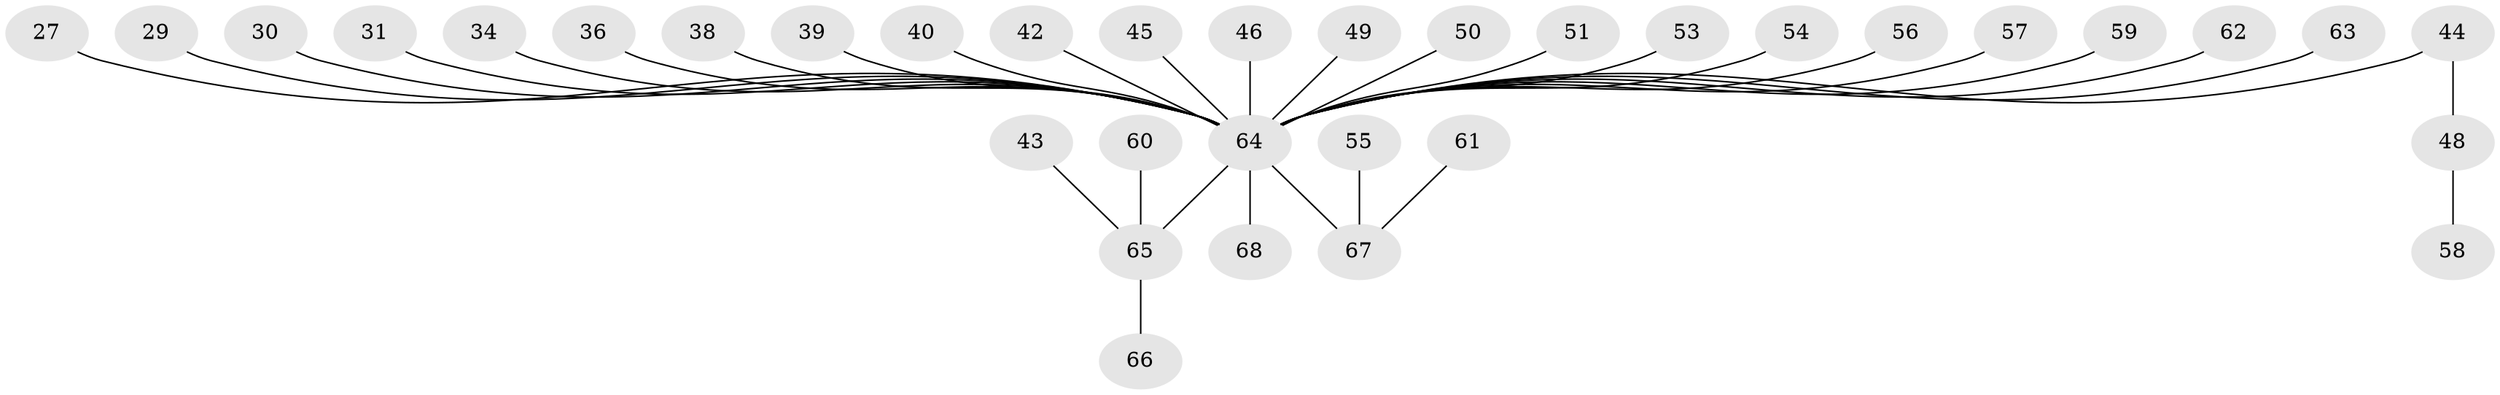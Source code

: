 // original degree distribution, {8: 0.014705882352941176, 3: 0.10294117647058823, 6: 0.029411764705882353, 5: 0.029411764705882353, 1: 0.5735294117647058, 4: 0.07352941176470588, 2: 0.17647058823529413}
// Generated by graph-tools (version 1.1) at 2025/56/03/04/25 21:56:44]
// undirected, 34 vertices, 33 edges
graph export_dot {
graph [start="1"]
  node [color=gray90,style=filled];
  27;
  29;
  30;
  31;
  34;
  36;
  38;
  39;
  40;
  42;
  43;
  44;
  45 [super="+41"];
  46;
  48;
  49;
  50;
  51;
  53;
  54;
  55;
  56;
  57;
  58;
  59;
  60;
  61;
  62;
  63;
  64 [super="+47+37"];
  65 [super="+32+25"];
  66;
  67 [super="+21+52"];
  68;
  27 -- 64;
  29 -- 64;
  30 -- 64;
  31 -- 64;
  34 -- 64;
  36 -- 64;
  38 -- 64;
  39 -- 64;
  40 -- 64;
  42 -- 64;
  43 -- 65;
  44 -- 48;
  44 -- 64;
  45 -- 64;
  46 -- 64;
  48 -- 58;
  49 -- 64;
  50 -- 64;
  51 -- 64;
  53 -- 64;
  54 -- 64;
  55 -- 67;
  56 -- 64;
  57 -- 64;
  59 -- 64;
  60 -- 65;
  61 -- 67;
  62 -- 64;
  63 -- 64;
  64 -- 65;
  64 -- 67;
  64 -- 68;
  65 -- 66;
}
